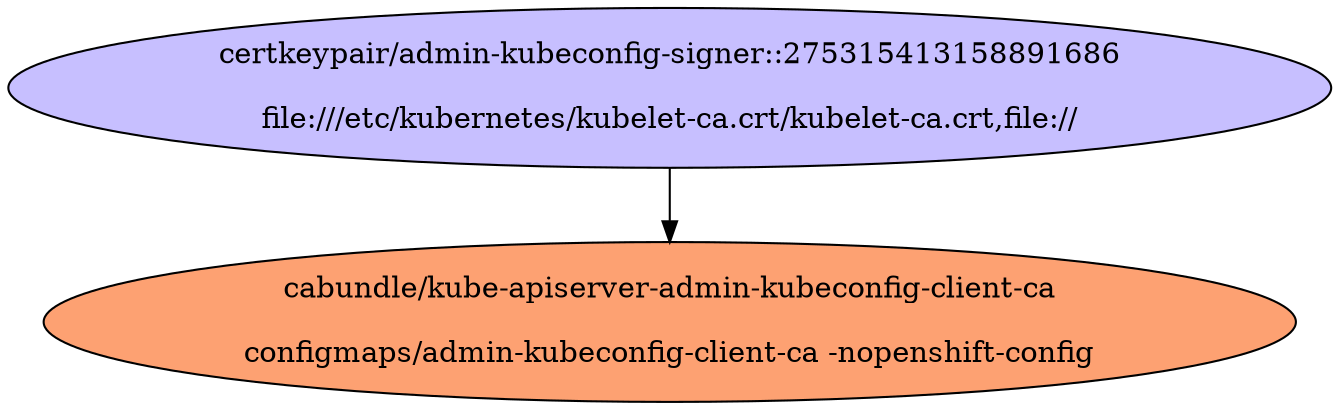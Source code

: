 digraph "Local Certificate" {
  // Node definitions.
  13 [
    label="certkeypair/admin-kubeconfig-signer::275315413158891686\n\nfile:///etc/kubernetes/kubelet-ca.crt/kubelet-ca.crt,file://\n"
    style=filled
    fillcolor="#c7bfff"
  ];
  27 [
    label="cabundle/kube-apiserver-admin-kubeconfig-client-ca\n\nconfigmaps/admin-kubeconfig-client-ca -nopenshift-config\n"
    style=filled
    fillcolor="#fda172"
  ];

  // Edge definitions.
  13 -> 27;
}